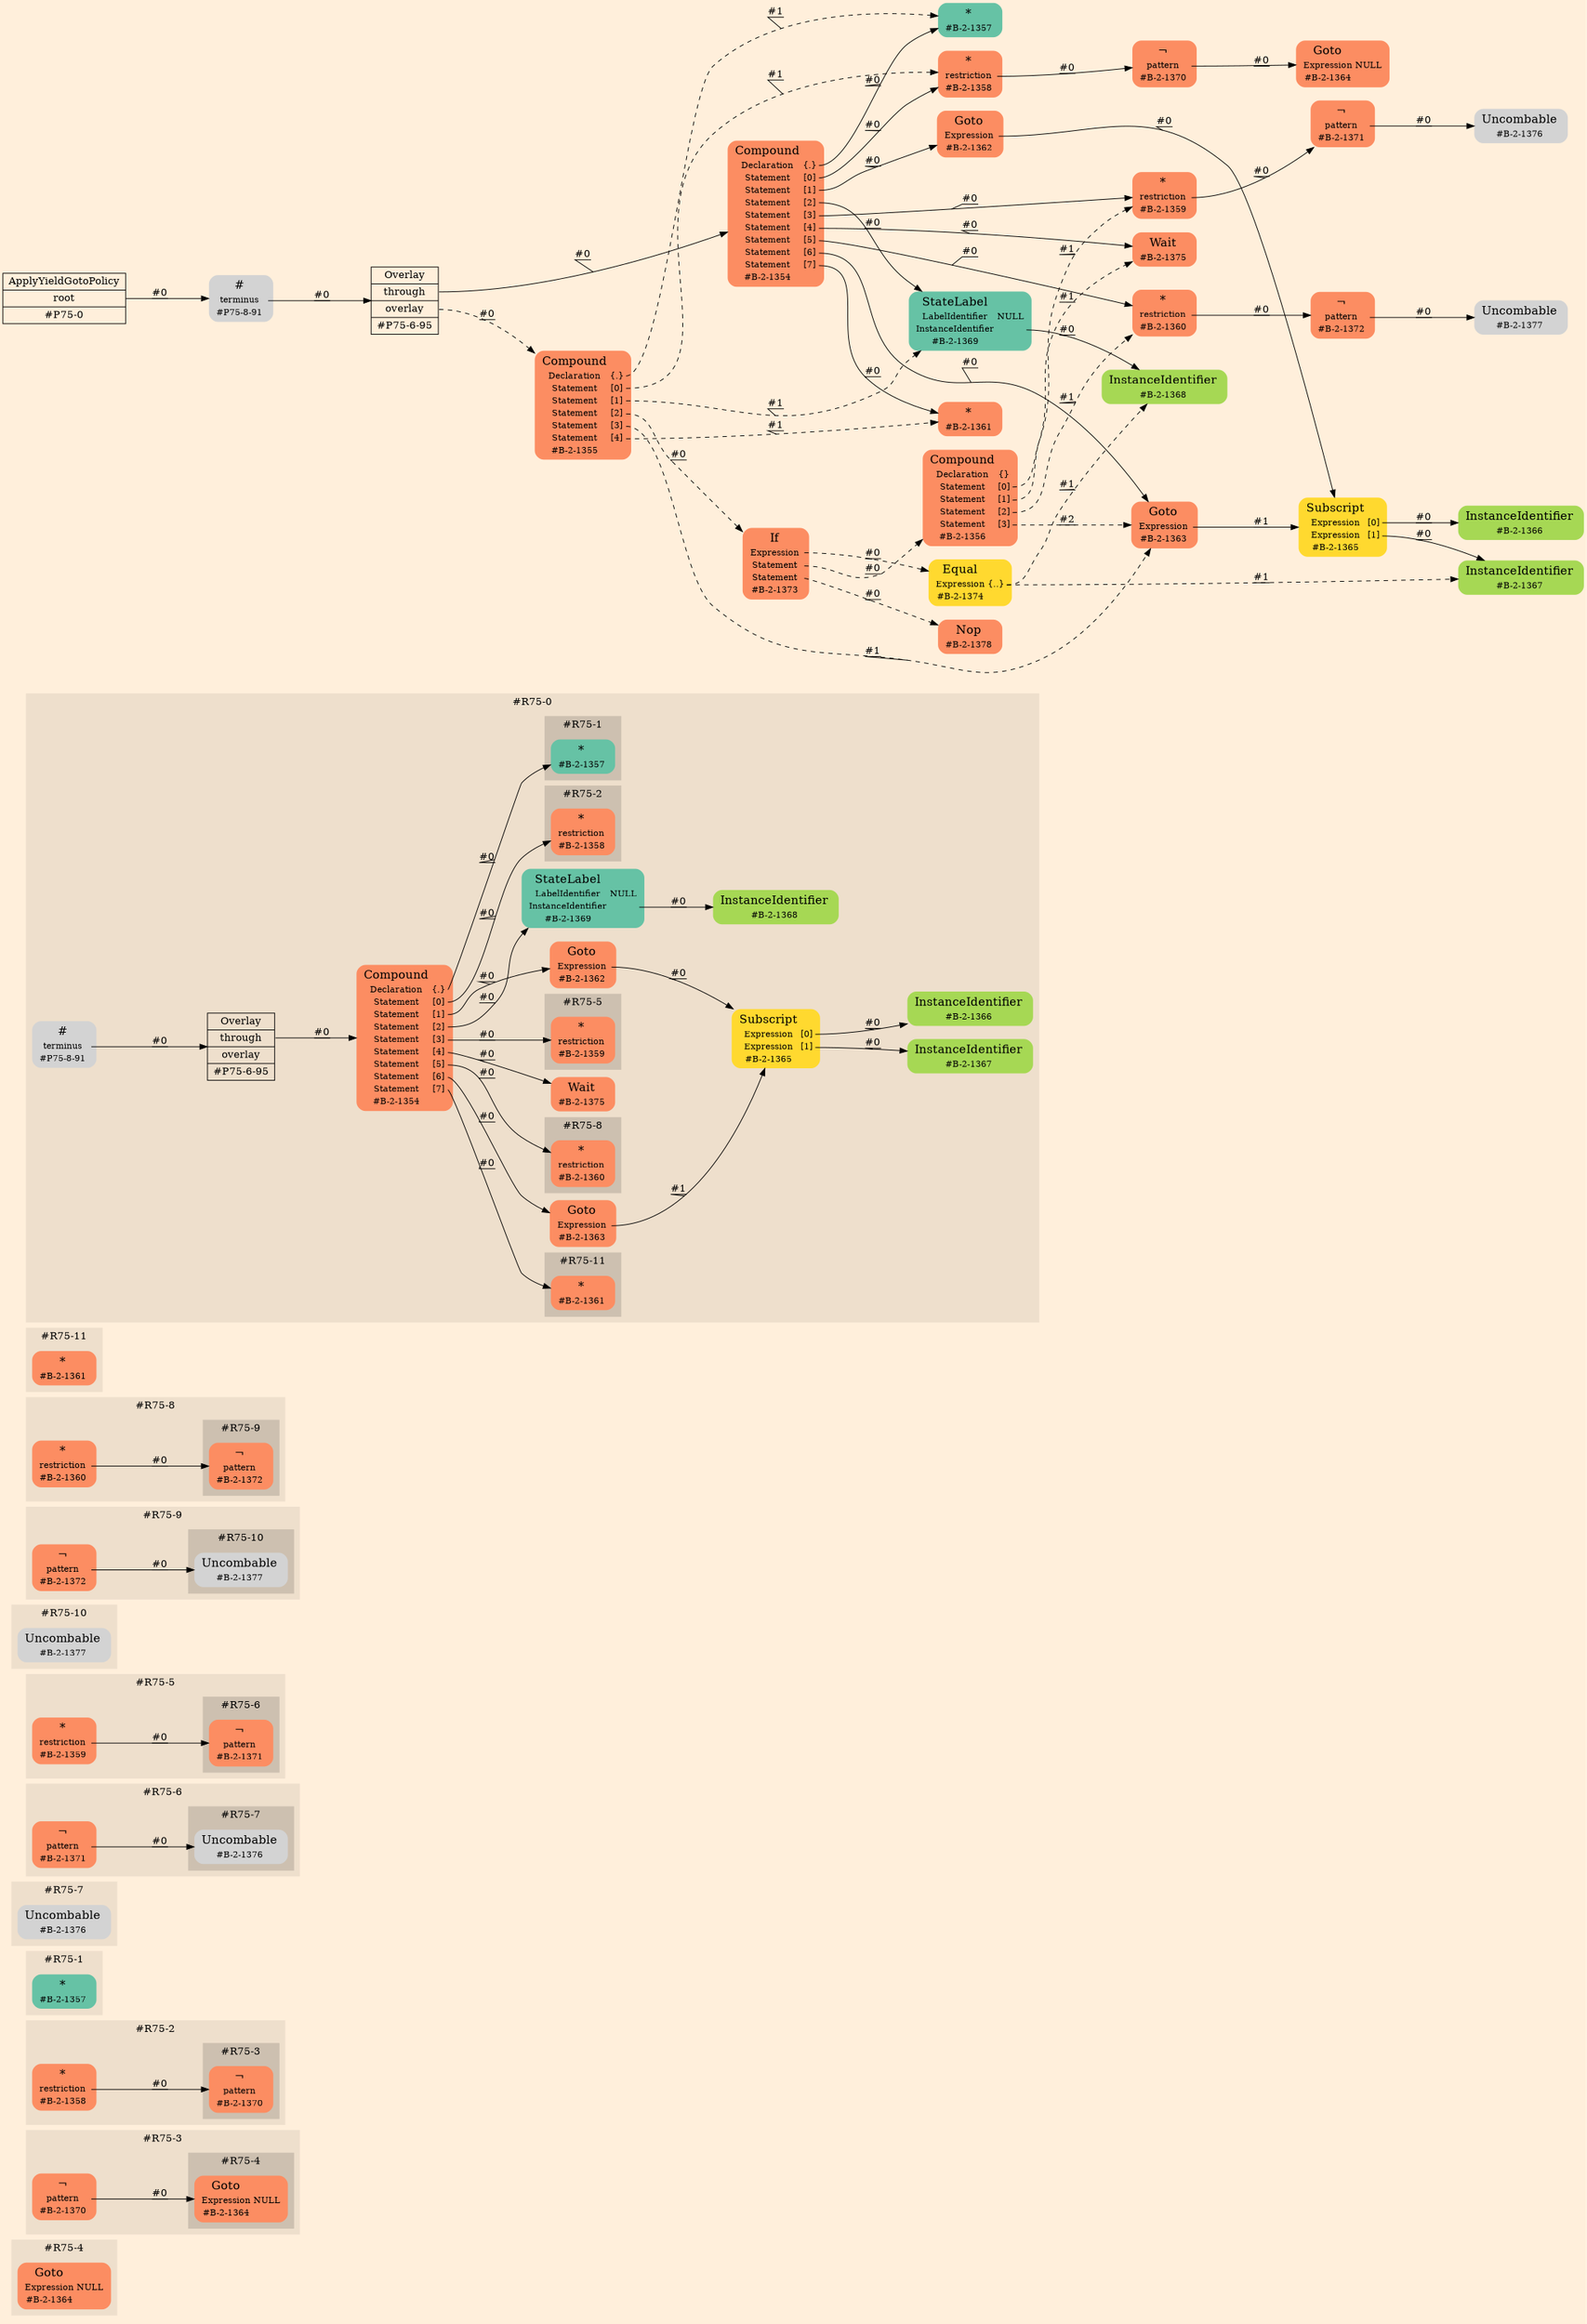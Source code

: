 digraph Inferno {
graph [
rankdir = "LR"
ranksep = 1.0
size = "14,20"
bgcolor = antiquewhite1
color = black
fontcolor = black
];
node [
];
subgraph "cluster#R75-4" {
label = "#R75-4"
style = "filled"
color = antiquewhite2
"#R75-4/#B-2-1364" [
shape = "plaintext"
fillcolor = "/set28/2"
label = <<TABLE BORDER="0" CELLBORDER="0" CELLSPACING="0">
 <TR>
  <TD><FONT POINT-SIZE="16.0">Goto</FONT></TD>
  <TD></TD>
 </TR>
 <TR>
  <TD>Expression</TD>
  <TD PORT="port0">NULL</TD>
 </TR>
 <TR>
  <TD>#B-2-1364</TD>
  <TD PORT="port1"></TD>
 </TR>
</TABLE>>
style = "rounded,filled"
fontsize = "12"
];
}
subgraph "cluster#R75-3" {
label = "#R75-3"
style = "filled"
color = antiquewhite2
"#R75-3/#B-2-1370" [
shape = "plaintext"
fillcolor = "/set28/2"
label = <<TABLE BORDER="0" CELLBORDER="0" CELLSPACING="0">
 <TR>
  <TD><FONT POINT-SIZE="16.0">¬</FONT></TD>
  <TD></TD>
 </TR>
 <TR>
  <TD>pattern</TD>
  <TD PORT="port0"></TD>
 </TR>
 <TR>
  <TD>#B-2-1370</TD>
  <TD PORT="port1"></TD>
 </TR>
</TABLE>>
style = "rounded,filled"
fontsize = "12"
];
subgraph "cluster#R75-4" {
label = "#R75-4"
style = "filled"
color = antiquewhite3
"#R75-3/#B-2-1364" [
shape = "plaintext"
fillcolor = "/set28/2"
label = <<TABLE BORDER="0" CELLBORDER="0" CELLSPACING="0">
 <TR>
  <TD><FONT POINT-SIZE="16.0">Goto</FONT></TD>
  <TD></TD>
 </TR>
 <TR>
  <TD>Expression</TD>
  <TD PORT="port0">NULL</TD>
 </TR>
 <TR>
  <TD>#B-2-1364</TD>
  <TD PORT="port1"></TD>
 </TR>
</TABLE>>
style = "rounded,filled"
fontsize = "12"
];
}
}
subgraph "cluster#R75-2" {
label = "#R75-2"
style = "filled"
color = antiquewhite2
"#R75-2/#B-2-1358" [
shape = "plaintext"
fillcolor = "/set28/2"
label = <<TABLE BORDER="0" CELLBORDER="0" CELLSPACING="0">
 <TR>
  <TD><FONT POINT-SIZE="16.0">*</FONT></TD>
  <TD></TD>
 </TR>
 <TR>
  <TD>restriction</TD>
  <TD PORT="port0"></TD>
 </TR>
 <TR>
  <TD>#B-2-1358</TD>
  <TD PORT="port1"></TD>
 </TR>
</TABLE>>
style = "rounded,filled"
fontsize = "12"
];
subgraph "cluster#R75-3" {
label = "#R75-3"
style = "filled"
color = antiquewhite3
"#R75-2/#B-2-1370" [
shape = "plaintext"
fillcolor = "/set28/2"
label = <<TABLE BORDER="0" CELLBORDER="0" CELLSPACING="0">
 <TR>
  <TD><FONT POINT-SIZE="16.0">¬</FONT></TD>
  <TD></TD>
 </TR>
 <TR>
  <TD>pattern</TD>
  <TD PORT="port0"></TD>
 </TR>
 <TR>
  <TD>#B-2-1370</TD>
  <TD PORT="port1"></TD>
 </TR>
</TABLE>>
style = "rounded,filled"
fontsize = "12"
];
}
}
subgraph "cluster#R75-1" {
label = "#R75-1"
style = "filled"
color = antiquewhite2
"#R75-1/#B-2-1357" [
shape = "plaintext"
fillcolor = "/set28/1"
label = <<TABLE BORDER="0" CELLBORDER="0" CELLSPACING="0">
 <TR>
  <TD><FONT POINT-SIZE="16.0">*</FONT></TD>
  <TD></TD>
 </TR>
 <TR>
  <TD>#B-2-1357</TD>
  <TD PORT="port0"></TD>
 </TR>
</TABLE>>
style = "rounded,filled"
fontsize = "12"
];
}
subgraph "cluster#R75-7" {
label = "#R75-7"
style = "filled"
color = antiquewhite2
"#R75-7/#B-2-1376" [
shape = "plaintext"
label = <<TABLE BORDER="0" CELLBORDER="0" CELLSPACING="0">
 <TR>
  <TD><FONT POINT-SIZE="16.0">Uncombable</FONT></TD>
  <TD></TD>
 </TR>
 <TR>
  <TD>#B-2-1376</TD>
  <TD PORT="port0"></TD>
 </TR>
</TABLE>>
style = "rounded,filled"
fontsize = "12"
];
}
subgraph "cluster#R75-6" {
label = "#R75-6"
style = "filled"
color = antiquewhite2
"#R75-6/#B-2-1371" [
shape = "plaintext"
fillcolor = "/set28/2"
label = <<TABLE BORDER="0" CELLBORDER="0" CELLSPACING="0">
 <TR>
  <TD><FONT POINT-SIZE="16.0">¬</FONT></TD>
  <TD></TD>
 </TR>
 <TR>
  <TD>pattern</TD>
  <TD PORT="port0"></TD>
 </TR>
 <TR>
  <TD>#B-2-1371</TD>
  <TD PORT="port1"></TD>
 </TR>
</TABLE>>
style = "rounded,filled"
fontsize = "12"
];
subgraph "cluster#R75-7" {
label = "#R75-7"
style = "filled"
color = antiquewhite3
"#R75-6/#B-2-1376" [
shape = "plaintext"
label = <<TABLE BORDER="0" CELLBORDER="0" CELLSPACING="0">
 <TR>
  <TD><FONT POINT-SIZE="16.0">Uncombable</FONT></TD>
  <TD></TD>
 </TR>
 <TR>
  <TD>#B-2-1376</TD>
  <TD PORT="port0"></TD>
 </TR>
</TABLE>>
style = "rounded,filled"
fontsize = "12"
];
}
}
subgraph "cluster#R75-5" {
label = "#R75-5"
style = "filled"
color = antiquewhite2
"#R75-5/#B-2-1359" [
shape = "plaintext"
fillcolor = "/set28/2"
label = <<TABLE BORDER="0" CELLBORDER="0" CELLSPACING="0">
 <TR>
  <TD><FONT POINT-SIZE="16.0">*</FONT></TD>
  <TD></TD>
 </TR>
 <TR>
  <TD>restriction</TD>
  <TD PORT="port0"></TD>
 </TR>
 <TR>
  <TD>#B-2-1359</TD>
  <TD PORT="port1"></TD>
 </TR>
</TABLE>>
style = "rounded,filled"
fontsize = "12"
];
subgraph "cluster#R75-6" {
label = "#R75-6"
style = "filled"
color = antiquewhite3
"#R75-5/#B-2-1371" [
shape = "plaintext"
fillcolor = "/set28/2"
label = <<TABLE BORDER="0" CELLBORDER="0" CELLSPACING="0">
 <TR>
  <TD><FONT POINT-SIZE="16.0">¬</FONT></TD>
  <TD></TD>
 </TR>
 <TR>
  <TD>pattern</TD>
  <TD PORT="port0"></TD>
 </TR>
 <TR>
  <TD>#B-2-1371</TD>
  <TD PORT="port1"></TD>
 </TR>
</TABLE>>
style = "rounded,filled"
fontsize = "12"
];
}
}
subgraph "cluster#R75-10" {
label = "#R75-10"
style = "filled"
color = antiquewhite2
"#R75-10/#B-2-1377" [
shape = "plaintext"
label = <<TABLE BORDER="0" CELLBORDER="0" CELLSPACING="0">
 <TR>
  <TD><FONT POINT-SIZE="16.0">Uncombable</FONT></TD>
  <TD></TD>
 </TR>
 <TR>
  <TD>#B-2-1377</TD>
  <TD PORT="port0"></TD>
 </TR>
</TABLE>>
style = "rounded,filled"
fontsize = "12"
];
}
subgraph "cluster#R75-9" {
label = "#R75-9"
style = "filled"
color = antiquewhite2
"#R75-9/#B-2-1372" [
shape = "plaintext"
fillcolor = "/set28/2"
label = <<TABLE BORDER="0" CELLBORDER="0" CELLSPACING="0">
 <TR>
  <TD><FONT POINT-SIZE="16.0">¬</FONT></TD>
  <TD></TD>
 </TR>
 <TR>
  <TD>pattern</TD>
  <TD PORT="port0"></TD>
 </TR>
 <TR>
  <TD>#B-2-1372</TD>
  <TD PORT="port1"></TD>
 </TR>
</TABLE>>
style = "rounded,filled"
fontsize = "12"
];
subgraph "cluster#R75-10" {
label = "#R75-10"
style = "filled"
color = antiquewhite3
"#R75-9/#B-2-1377" [
shape = "plaintext"
label = <<TABLE BORDER="0" CELLBORDER="0" CELLSPACING="0">
 <TR>
  <TD><FONT POINT-SIZE="16.0">Uncombable</FONT></TD>
  <TD></TD>
 </TR>
 <TR>
  <TD>#B-2-1377</TD>
  <TD PORT="port0"></TD>
 </TR>
</TABLE>>
style = "rounded,filled"
fontsize = "12"
];
}
}
subgraph "cluster#R75-8" {
label = "#R75-8"
style = "filled"
color = antiquewhite2
"#R75-8/#B-2-1360" [
shape = "plaintext"
fillcolor = "/set28/2"
label = <<TABLE BORDER="0" CELLBORDER="0" CELLSPACING="0">
 <TR>
  <TD><FONT POINT-SIZE="16.0">*</FONT></TD>
  <TD></TD>
 </TR>
 <TR>
  <TD>restriction</TD>
  <TD PORT="port0"></TD>
 </TR>
 <TR>
  <TD>#B-2-1360</TD>
  <TD PORT="port1"></TD>
 </TR>
</TABLE>>
style = "rounded,filled"
fontsize = "12"
];
subgraph "cluster#R75-9" {
label = "#R75-9"
style = "filled"
color = antiquewhite3
"#R75-8/#B-2-1372" [
shape = "plaintext"
fillcolor = "/set28/2"
label = <<TABLE BORDER="0" CELLBORDER="0" CELLSPACING="0">
 <TR>
  <TD><FONT POINT-SIZE="16.0">¬</FONT></TD>
  <TD></TD>
 </TR>
 <TR>
  <TD>pattern</TD>
  <TD PORT="port0"></TD>
 </TR>
 <TR>
  <TD>#B-2-1372</TD>
  <TD PORT="port1"></TD>
 </TR>
</TABLE>>
style = "rounded,filled"
fontsize = "12"
];
}
}
subgraph "cluster#R75-11" {
label = "#R75-11"
style = "filled"
color = antiquewhite2
"#R75-11/#B-2-1361" [
shape = "plaintext"
fillcolor = "/set28/2"
label = <<TABLE BORDER="0" CELLBORDER="0" CELLSPACING="0">
 <TR>
  <TD><FONT POINT-SIZE="16.0">*</FONT></TD>
  <TD></TD>
 </TR>
 <TR>
  <TD>#B-2-1361</TD>
  <TD PORT="port0"></TD>
 </TR>
</TABLE>>
style = "rounded,filled"
fontsize = "12"
];
}
subgraph "cluster#R75-0" {
label = "#R75-0"
style = "filled"
color = antiquewhite2
"#R75-0/#B-2-1375" [
shape = "plaintext"
fillcolor = "/set28/2"
label = <<TABLE BORDER="0" CELLBORDER="0" CELLSPACING="0">
 <TR>
  <TD><FONT POINT-SIZE="16.0">Wait</FONT></TD>
  <TD></TD>
 </TR>
 <TR>
  <TD>#B-2-1375</TD>
  <TD PORT="port0"></TD>
 </TR>
</TABLE>>
style = "rounded,filled"
fontsize = "12"
];
"#R75-0/#B-2-1368" [
shape = "plaintext"
fillcolor = "/set28/5"
label = <<TABLE BORDER="0" CELLBORDER="0" CELLSPACING="0">
 <TR>
  <TD><FONT POINT-SIZE="16.0">InstanceIdentifier</FONT></TD>
  <TD></TD>
 </TR>
 <TR>
  <TD>#B-2-1368</TD>
  <TD PORT="port0"></TD>
 </TR>
</TABLE>>
style = "rounded,filled"
fontsize = "12"
];
"#R75-0/#B-2-1366" [
shape = "plaintext"
fillcolor = "/set28/5"
label = <<TABLE BORDER="0" CELLBORDER="0" CELLSPACING="0">
 <TR>
  <TD><FONT POINT-SIZE="16.0">InstanceIdentifier</FONT></TD>
  <TD></TD>
 </TR>
 <TR>
  <TD>#B-2-1366</TD>
  <TD PORT="port0"></TD>
 </TR>
</TABLE>>
style = "rounded,filled"
fontsize = "12"
];
"#R75-0/#B-2-1367" [
shape = "plaintext"
fillcolor = "/set28/5"
label = <<TABLE BORDER="0" CELLBORDER="0" CELLSPACING="0">
 <TR>
  <TD><FONT POINT-SIZE="16.0">InstanceIdentifier</FONT></TD>
  <TD></TD>
 </TR>
 <TR>
  <TD>#B-2-1367</TD>
  <TD PORT="port0"></TD>
 </TR>
</TABLE>>
style = "rounded,filled"
fontsize = "12"
];
"#R75-0/#P75-6-95" [
shape = "record"
fillcolor = antiquewhite2
label = "<fixed> Overlay | <port0> through | <port1> overlay | <port2> #P75-6-95"
style = "filled"
fontsize = "14"
color = black
fontcolor = black
];
"#R75-0/#P75-8-91" [
shape = "plaintext"
label = <<TABLE BORDER="0" CELLBORDER="0" CELLSPACING="0">
 <TR>
  <TD><FONT POINT-SIZE="16.0">#</FONT></TD>
  <TD></TD>
 </TR>
 <TR>
  <TD>terminus</TD>
  <TD PORT="port0"></TD>
 </TR>
 <TR>
  <TD>#P75-8-91</TD>
  <TD PORT="port1"></TD>
 </TR>
</TABLE>>
style = "rounded,filled"
fontsize = "12"
];
"#R75-0/#B-2-1363" [
shape = "plaintext"
fillcolor = "/set28/2"
label = <<TABLE BORDER="0" CELLBORDER="0" CELLSPACING="0">
 <TR>
  <TD><FONT POINT-SIZE="16.0">Goto</FONT></TD>
  <TD></TD>
 </TR>
 <TR>
  <TD>Expression</TD>
  <TD PORT="port0"></TD>
 </TR>
 <TR>
  <TD>#B-2-1363</TD>
  <TD PORT="port1"></TD>
 </TR>
</TABLE>>
style = "rounded,filled"
fontsize = "12"
];
"#R75-0/#B-2-1354" [
shape = "plaintext"
fillcolor = "/set28/2"
label = <<TABLE BORDER="0" CELLBORDER="0" CELLSPACING="0">
 <TR>
  <TD><FONT POINT-SIZE="16.0">Compound</FONT></TD>
  <TD></TD>
 </TR>
 <TR>
  <TD>Declaration</TD>
  <TD PORT="port0">{.}</TD>
 </TR>
 <TR>
  <TD>Statement</TD>
  <TD PORT="port1">[0]</TD>
 </TR>
 <TR>
  <TD>Statement</TD>
  <TD PORT="port2">[1]</TD>
 </TR>
 <TR>
  <TD>Statement</TD>
  <TD PORT="port3">[2]</TD>
 </TR>
 <TR>
  <TD>Statement</TD>
  <TD PORT="port4">[3]</TD>
 </TR>
 <TR>
  <TD>Statement</TD>
  <TD PORT="port5">[4]</TD>
 </TR>
 <TR>
  <TD>Statement</TD>
  <TD PORT="port6">[5]</TD>
 </TR>
 <TR>
  <TD>Statement</TD>
  <TD PORT="port7">[6]</TD>
 </TR>
 <TR>
  <TD>Statement</TD>
  <TD PORT="port8">[7]</TD>
 </TR>
 <TR>
  <TD>#B-2-1354</TD>
  <TD PORT="port9"></TD>
 </TR>
</TABLE>>
style = "rounded,filled"
fontsize = "12"
];
"#R75-0/#B-2-1369" [
shape = "plaintext"
fillcolor = "/set28/1"
label = <<TABLE BORDER="0" CELLBORDER="0" CELLSPACING="0">
 <TR>
  <TD><FONT POINT-SIZE="16.0">StateLabel</FONT></TD>
  <TD></TD>
 </TR>
 <TR>
  <TD>LabelIdentifier</TD>
  <TD PORT="port0">NULL</TD>
 </TR>
 <TR>
  <TD>InstanceIdentifier</TD>
  <TD PORT="port1"></TD>
 </TR>
 <TR>
  <TD>#B-2-1369</TD>
  <TD PORT="port2"></TD>
 </TR>
</TABLE>>
style = "rounded,filled"
fontsize = "12"
];
"#R75-0/#B-2-1362" [
shape = "plaintext"
fillcolor = "/set28/2"
label = <<TABLE BORDER="0" CELLBORDER="0" CELLSPACING="0">
 <TR>
  <TD><FONT POINT-SIZE="16.0">Goto</FONT></TD>
  <TD></TD>
 </TR>
 <TR>
  <TD>Expression</TD>
  <TD PORT="port0"></TD>
 </TR>
 <TR>
  <TD>#B-2-1362</TD>
  <TD PORT="port1"></TD>
 </TR>
</TABLE>>
style = "rounded,filled"
fontsize = "12"
];
"#R75-0/#B-2-1365" [
shape = "plaintext"
fillcolor = "/set28/6"
label = <<TABLE BORDER="0" CELLBORDER="0" CELLSPACING="0">
 <TR>
  <TD><FONT POINT-SIZE="16.0">Subscript</FONT></TD>
  <TD></TD>
 </TR>
 <TR>
  <TD>Expression</TD>
  <TD PORT="port0">[0]</TD>
 </TR>
 <TR>
  <TD>Expression</TD>
  <TD PORT="port1">[1]</TD>
 </TR>
 <TR>
  <TD>#B-2-1365</TD>
  <TD PORT="port2"></TD>
 </TR>
</TABLE>>
style = "rounded,filled"
fontsize = "12"
];
subgraph "cluster#R75-11" {
label = "#R75-11"
style = "filled"
color = antiquewhite3
"#R75-0/#B-2-1361" [
shape = "plaintext"
fillcolor = "/set28/2"
label = <<TABLE BORDER="0" CELLBORDER="0" CELLSPACING="0">
 <TR>
  <TD><FONT POINT-SIZE="16.0">*</FONT></TD>
  <TD></TD>
 </TR>
 <TR>
  <TD>#B-2-1361</TD>
  <TD PORT="port0"></TD>
 </TR>
</TABLE>>
style = "rounded,filled"
fontsize = "12"
];
}
subgraph "cluster#R75-8" {
label = "#R75-8"
style = "filled"
color = antiquewhite3
"#R75-0/#B-2-1360" [
shape = "plaintext"
fillcolor = "/set28/2"
label = <<TABLE BORDER="0" CELLBORDER="0" CELLSPACING="0">
 <TR>
  <TD><FONT POINT-SIZE="16.0">*</FONT></TD>
  <TD></TD>
 </TR>
 <TR>
  <TD>restriction</TD>
  <TD PORT="port0"></TD>
 </TR>
 <TR>
  <TD>#B-2-1360</TD>
  <TD PORT="port1"></TD>
 </TR>
</TABLE>>
style = "rounded,filled"
fontsize = "12"
];
}
subgraph "cluster#R75-5" {
label = "#R75-5"
style = "filled"
color = antiquewhite3
"#R75-0/#B-2-1359" [
shape = "plaintext"
fillcolor = "/set28/2"
label = <<TABLE BORDER="0" CELLBORDER="0" CELLSPACING="0">
 <TR>
  <TD><FONT POINT-SIZE="16.0">*</FONT></TD>
  <TD></TD>
 </TR>
 <TR>
  <TD>restriction</TD>
  <TD PORT="port0"></TD>
 </TR>
 <TR>
  <TD>#B-2-1359</TD>
  <TD PORT="port1"></TD>
 </TR>
</TABLE>>
style = "rounded,filled"
fontsize = "12"
];
}
subgraph "cluster#R75-1" {
label = "#R75-1"
style = "filled"
color = antiquewhite3
"#R75-0/#B-2-1357" [
shape = "plaintext"
fillcolor = "/set28/1"
label = <<TABLE BORDER="0" CELLBORDER="0" CELLSPACING="0">
 <TR>
  <TD><FONT POINT-SIZE="16.0">*</FONT></TD>
  <TD></TD>
 </TR>
 <TR>
  <TD>#B-2-1357</TD>
  <TD PORT="port0"></TD>
 </TR>
</TABLE>>
style = "rounded,filled"
fontsize = "12"
];
}
subgraph "cluster#R75-2" {
label = "#R75-2"
style = "filled"
color = antiquewhite3
"#R75-0/#B-2-1358" [
shape = "plaintext"
fillcolor = "/set28/2"
label = <<TABLE BORDER="0" CELLBORDER="0" CELLSPACING="0">
 <TR>
  <TD><FONT POINT-SIZE="16.0">*</FONT></TD>
  <TD></TD>
 </TR>
 <TR>
  <TD>restriction</TD>
  <TD PORT="port0"></TD>
 </TR>
 <TR>
  <TD>#B-2-1358</TD>
  <TD PORT="port1"></TD>
 </TR>
</TABLE>>
style = "rounded,filled"
fontsize = "12"
];
}
}
"CR#P75-0" [
shape = "record"
fillcolor = antiquewhite1
label = "<fixed> ApplyYieldGotoPolicy | <port0> root | <port1> #P75-0"
style = "filled"
fontsize = "14"
color = black
fontcolor = black
];
"#P75-8-91" [
shape = "plaintext"
label = <<TABLE BORDER="0" CELLBORDER="0" CELLSPACING="0">
 <TR>
  <TD><FONT POINT-SIZE="16.0">#</FONT></TD>
  <TD></TD>
 </TR>
 <TR>
  <TD>terminus</TD>
  <TD PORT="port0"></TD>
 </TR>
 <TR>
  <TD>#P75-8-91</TD>
  <TD PORT="port1"></TD>
 </TR>
</TABLE>>
style = "rounded,filled"
fontsize = "12"
];
"#P75-6-95" [
shape = "record"
fillcolor = antiquewhite1
label = "<fixed> Overlay | <port0> through | <port1> overlay | <port2> #P75-6-95"
style = "filled"
fontsize = "14"
color = black
fontcolor = black
];
"#B-2-1354" [
shape = "plaintext"
fillcolor = "/set28/2"
label = <<TABLE BORDER="0" CELLBORDER="0" CELLSPACING="0">
 <TR>
  <TD><FONT POINT-SIZE="16.0">Compound</FONT></TD>
  <TD></TD>
 </TR>
 <TR>
  <TD>Declaration</TD>
  <TD PORT="port0">{.}</TD>
 </TR>
 <TR>
  <TD>Statement</TD>
  <TD PORT="port1">[0]</TD>
 </TR>
 <TR>
  <TD>Statement</TD>
  <TD PORT="port2">[1]</TD>
 </TR>
 <TR>
  <TD>Statement</TD>
  <TD PORT="port3">[2]</TD>
 </TR>
 <TR>
  <TD>Statement</TD>
  <TD PORT="port4">[3]</TD>
 </TR>
 <TR>
  <TD>Statement</TD>
  <TD PORT="port5">[4]</TD>
 </TR>
 <TR>
  <TD>Statement</TD>
  <TD PORT="port6">[5]</TD>
 </TR>
 <TR>
  <TD>Statement</TD>
  <TD PORT="port7">[6]</TD>
 </TR>
 <TR>
  <TD>Statement</TD>
  <TD PORT="port8">[7]</TD>
 </TR>
 <TR>
  <TD>#B-2-1354</TD>
  <TD PORT="port9"></TD>
 </TR>
</TABLE>>
style = "rounded,filled"
fontsize = "12"
];
"#B-2-1357" [
shape = "plaintext"
fillcolor = "/set28/1"
label = <<TABLE BORDER="0" CELLBORDER="0" CELLSPACING="0">
 <TR>
  <TD><FONT POINT-SIZE="16.0">*</FONT></TD>
  <TD></TD>
 </TR>
 <TR>
  <TD>#B-2-1357</TD>
  <TD PORT="port0"></TD>
 </TR>
</TABLE>>
style = "rounded,filled"
fontsize = "12"
];
"#B-2-1358" [
shape = "plaintext"
fillcolor = "/set28/2"
label = <<TABLE BORDER="0" CELLBORDER="0" CELLSPACING="0">
 <TR>
  <TD><FONT POINT-SIZE="16.0">*</FONT></TD>
  <TD></TD>
 </TR>
 <TR>
  <TD>restriction</TD>
  <TD PORT="port0"></TD>
 </TR>
 <TR>
  <TD>#B-2-1358</TD>
  <TD PORT="port1"></TD>
 </TR>
</TABLE>>
style = "rounded,filled"
fontsize = "12"
];
"#B-2-1370" [
shape = "plaintext"
fillcolor = "/set28/2"
label = <<TABLE BORDER="0" CELLBORDER="0" CELLSPACING="0">
 <TR>
  <TD><FONT POINT-SIZE="16.0">¬</FONT></TD>
  <TD></TD>
 </TR>
 <TR>
  <TD>pattern</TD>
  <TD PORT="port0"></TD>
 </TR>
 <TR>
  <TD>#B-2-1370</TD>
  <TD PORT="port1"></TD>
 </TR>
</TABLE>>
style = "rounded,filled"
fontsize = "12"
];
"#B-2-1364" [
shape = "plaintext"
fillcolor = "/set28/2"
label = <<TABLE BORDER="0" CELLBORDER="0" CELLSPACING="0">
 <TR>
  <TD><FONT POINT-SIZE="16.0">Goto</FONT></TD>
  <TD></TD>
 </TR>
 <TR>
  <TD>Expression</TD>
  <TD PORT="port0">NULL</TD>
 </TR>
 <TR>
  <TD>#B-2-1364</TD>
  <TD PORT="port1"></TD>
 </TR>
</TABLE>>
style = "rounded,filled"
fontsize = "12"
];
"#B-2-1362" [
shape = "plaintext"
fillcolor = "/set28/2"
label = <<TABLE BORDER="0" CELLBORDER="0" CELLSPACING="0">
 <TR>
  <TD><FONT POINT-SIZE="16.0">Goto</FONT></TD>
  <TD></TD>
 </TR>
 <TR>
  <TD>Expression</TD>
  <TD PORT="port0"></TD>
 </TR>
 <TR>
  <TD>#B-2-1362</TD>
  <TD PORT="port1"></TD>
 </TR>
</TABLE>>
style = "rounded,filled"
fontsize = "12"
];
"#B-2-1365" [
shape = "plaintext"
fillcolor = "/set28/6"
label = <<TABLE BORDER="0" CELLBORDER="0" CELLSPACING="0">
 <TR>
  <TD><FONT POINT-SIZE="16.0">Subscript</FONT></TD>
  <TD></TD>
 </TR>
 <TR>
  <TD>Expression</TD>
  <TD PORT="port0">[0]</TD>
 </TR>
 <TR>
  <TD>Expression</TD>
  <TD PORT="port1">[1]</TD>
 </TR>
 <TR>
  <TD>#B-2-1365</TD>
  <TD PORT="port2"></TD>
 </TR>
</TABLE>>
style = "rounded,filled"
fontsize = "12"
];
"#B-2-1366" [
shape = "plaintext"
fillcolor = "/set28/5"
label = <<TABLE BORDER="0" CELLBORDER="0" CELLSPACING="0">
 <TR>
  <TD><FONT POINT-SIZE="16.0">InstanceIdentifier</FONT></TD>
  <TD></TD>
 </TR>
 <TR>
  <TD>#B-2-1366</TD>
  <TD PORT="port0"></TD>
 </TR>
</TABLE>>
style = "rounded,filled"
fontsize = "12"
];
"#B-2-1367" [
shape = "plaintext"
fillcolor = "/set28/5"
label = <<TABLE BORDER="0" CELLBORDER="0" CELLSPACING="0">
 <TR>
  <TD><FONT POINT-SIZE="16.0">InstanceIdentifier</FONT></TD>
  <TD></TD>
 </TR>
 <TR>
  <TD>#B-2-1367</TD>
  <TD PORT="port0"></TD>
 </TR>
</TABLE>>
style = "rounded,filled"
fontsize = "12"
];
"#B-2-1369" [
shape = "plaintext"
fillcolor = "/set28/1"
label = <<TABLE BORDER="0" CELLBORDER="0" CELLSPACING="0">
 <TR>
  <TD><FONT POINT-SIZE="16.0">StateLabel</FONT></TD>
  <TD></TD>
 </TR>
 <TR>
  <TD>LabelIdentifier</TD>
  <TD PORT="port0">NULL</TD>
 </TR>
 <TR>
  <TD>InstanceIdentifier</TD>
  <TD PORT="port1"></TD>
 </TR>
 <TR>
  <TD>#B-2-1369</TD>
  <TD PORT="port2"></TD>
 </TR>
</TABLE>>
style = "rounded,filled"
fontsize = "12"
];
"#B-2-1368" [
shape = "plaintext"
fillcolor = "/set28/5"
label = <<TABLE BORDER="0" CELLBORDER="0" CELLSPACING="0">
 <TR>
  <TD><FONT POINT-SIZE="16.0">InstanceIdentifier</FONT></TD>
  <TD></TD>
 </TR>
 <TR>
  <TD>#B-2-1368</TD>
  <TD PORT="port0"></TD>
 </TR>
</TABLE>>
style = "rounded,filled"
fontsize = "12"
];
"#B-2-1359" [
shape = "plaintext"
fillcolor = "/set28/2"
label = <<TABLE BORDER="0" CELLBORDER="0" CELLSPACING="0">
 <TR>
  <TD><FONT POINT-SIZE="16.0">*</FONT></TD>
  <TD></TD>
 </TR>
 <TR>
  <TD>restriction</TD>
  <TD PORT="port0"></TD>
 </TR>
 <TR>
  <TD>#B-2-1359</TD>
  <TD PORT="port1"></TD>
 </TR>
</TABLE>>
style = "rounded,filled"
fontsize = "12"
];
"#B-2-1371" [
shape = "plaintext"
fillcolor = "/set28/2"
label = <<TABLE BORDER="0" CELLBORDER="0" CELLSPACING="0">
 <TR>
  <TD><FONT POINT-SIZE="16.0">¬</FONT></TD>
  <TD></TD>
 </TR>
 <TR>
  <TD>pattern</TD>
  <TD PORT="port0"></TD>
 </TR>
 <TR>
  <TD>#B-2-1371</TD>
  <TD PORT="port1"></TD>
 </TR>
</TABLE>>
style = "rounded,filled"
fontsize = "12"
];
"#B-2-1376" [
shape = "plaintext"
label = <<TABLE BORDER="0" CELLBORDER="0" CELLSPACING="0">
 <TR>
  <TD><FONT POINT-SIZE="16.0">Uncombable</FONT></TD>
  <TD></TD>
 </TR>
 <TR>
  <TD>#B-2-1376</TD>
  <TD PORT="port0"></TD>
 </TR>
</TABLE>>
style = "rounded,filled"
fontsize = "12"
];
"#B-2-1375" [
shape = "plaintext"
fillcolor = "/set28/2"
label = <<TABLE BORDER="0" CELLBORDER="0" CELLSPACING="0">
 <TR>
  <TD><FONT POINT-SIZE="16.0">Wait</FONT></TD>
  <TD></TD>
 </TR>
 <TR>
  <TD>#B-2-1375</TD>
  <TD PORT="port0"></TD>
 </TR>
</TABLE>>
style = "rounded,filled"
fontsize = "12"
];
"#B-2-1360" [
shape = "plaintext"
fillcolor = "/set28/2"
label = <<TABLE BORDER="0" CELLBORDER="0" CELLSPACING="0">
 <TR>
  <TD><FONT POINT-SIZE="16.0">*</FONT></TD>
  <TD></TD>
 </TR>
 <TR>
  <TD>restriction</TD>
  <TD PORT="port0"></TD>
 </TR>
 <TR>
  <TD>#B-2-1360</TD>
  <TD PORT="port1"></TD>
 </TR>
</TABLE>>
style = "rounded,filled"
fontsize = "12"
];
"#B-2-1372" [
shape = "plaintext"
fillcolor = "/set28/2"
label = <<TABLE BORDER="0" CELLBORDER="0" CELLSPACING="0">
 <TR>
  <TD><FONT POINT-SIZE="16.0">¬</FONT></TD>
  <TD></TD>
 </TR>
 <TR>
  <TD>pattern</TD>
  <TD PORT="port0"></TD>
 </TR>
 <TR>
  <TD>#B-2-1372</TD>
  <TD PORT="port1"></TD>
 </TR>
</TABLE>>
style = "rounded,filled"
fontsize = "12"
];
"#B-2-1377" [
shape = "plaintext"
label = <<TABLE BORDER="0" CELLBORDER="0" CELLSPACING="0">
 <TR>
  <TD><FONT POINT-SIZE="16.0">Uncombable</FONT></TD>
  <TD></TD>
 </TR>
 <TR>
  <TD>#B-2-1377</TD>
  <TD PORT="port0"></TD>
 </TR>
</TABLE>>
style = "rounded,filled"
fontsize = "12"
];
"#B-2-1363" [
shape = "plaintext"
fillcolor = "/set28/2"
label = <<TABLE BORDER="0" CELLBORDER="0" CELLSPACING="0">
 <TR>
  <TD><FONT POINT-SIZE="16.0">Goto</FONT></TD>
  <TD></TD>
 </TR>
 <TR>
  <TD>Expression</TD>
  <TD PORT="port0"></TD>
 </TR>
 <TR>
  <TD>#B-2-1363</TD>
  <TD PORT="port1"></TD>
 </TR>
</TABLE>>
style = "rounded,filled"
fontsize = "12"
];
"#B-2-1361" [
shape = "plaintext"
fillcolor = "/set28/2"
label = <<TABLE BORDER="0" CELLBORDER="0" CELLSPACING="0">
 <TR>
  <TD><FONT POINT-SIZE="16.0">*</FONT></TD>
  <TD></TD>
 </TR>
 <TR>
  <TD>#B-2-1361</TD>
  <TD PORT="port0"></TD>
 </TR>
</TABLE>>
style = "rounded,filled"
fontsize = "12"
];
"#B-2-1355" [
shape = "plaintext"
fillcolor = "/set28/2"
label = <<TABLE BORDER="0" CELLBORDER="0" CELLSPACING="0">
 <TR>
  <TD><FONT POINT-SIZE="16.0">Compound</FONT></TD>
  <TD></TD>
 </TR>
 <TR>
  <TD>Declaration</TD>
  <TD PORT="port0">{.}</TD>
 </TR>
 <TR>
  <TD>Statement</TD>
  <TD PORT="port1">[0]</TD>
 </TR>
 <TR>
  <TD>Statement</TD>
  <TD PORT="port2">[1]</TD>
 </TR>
 <TR>
  <TD>Statement</TD>
  <TD PORT="port3">[2]</TD>
 </TR>
 <TR>
  <TD>Statement</TD>
  <TD PORT="port4">[3]</TD>
 </TR>
 <TR>
  <TD>Statement</TD>
  <TD PORT="port5">[4]</TD>
 </TR>
 <TR>
  <TD>#B-2-1355</TD>
  <TD PORT="port6"></TD>
 </TR>
</TABLE>>
style = "rounded,filled"
fontsize = "12"
];
"#B-2-1373" [
shape = "plaintext"
fillcolor = "/set28/2"
label = <<TABLE BORDER="0" CELLBORDER="0" CELLSPACING="0">
 <TR>
  <TD><FONT POINT-SIZE="16.0">If</FONT></TD>
  <TD></TD>
 </TR>
 <TR>
  <TD>Expression</TD>
  <TD PORT="port0"></TD>
 </TR>
 <TR>
  <TD>Statement</TD>
  <TD PORT="port1"></TD>
 </TR>
 <TR>
  <TD>Statement</TD>
  <TD PORT="port2"></TD>
 </TR>
 <TR>
  <TD>#B-2-1373</TD>
  <TD PORT="port3"></TD>
 </TR>
</TABLE>>
style = "rounded,filled"
fontsize = "12"
];
"#B-2-1374" [
shape = "plaintext"
fillcolor = "/set28/6"
label = <<TABLE BORDER="0" CELLBORDER="0" CELLSPACING="0">
 <TR>
  <TD><FONT POINT-SIZE="16.0">Equal</FONT></TD>
  <TD></TD>
 </TR>
 <TR>
  <TD>Expression</TD>
  <TD PORT="port0">{..}</TD>
 </TR>
 <TR>
  <TD>#B-2-1374</TD>
  <TD PORT="port1"></TD>
 </TR>
</TABLE>>
style = "rounded,filled"
fontsize = "12"
];
"#B-2-1356" [
shape = "plaintext"
fillcolor = "/set28/2"
label = <<TABLE BORDER="0" CELLBORDER="0" CELLSPACING="0">
 <TR>
  <TD><FONT POINT-SIZE="16.0">Compound</FONT></TD>
  <TD></TD>
 </TR>
 <TR>
  <TD>Declaration</TD>
  <TD PORT="port0">{}</TD>
 </TR>
 <TR>
  <TD>Statement</TD>
  <TD PORT="port1">[0]</TD>
 </TR>
 <TR>
  <TD>Statement</TD>
  <TD PORT="port2">[1]</TD>
 </TR>
 <TR>
  <TD>Statement</TD>
  <TD PORT="port3">[2]</TD>
 </TR>
 <TR>
  <TD>Statement</TD>
  <TD PORT="port4">[3]</TD>
 </TR>
 <TR>
  <TD>#B-2-1356</TD>
  <TD PORT="port5"></TD>
 </TR>
</TABLE>>
style = "rounded,filled"
fontsize = "12"
];
"#B-2-1378" [
shape = "plaintext"
fillcolor = "/set28/2"
label = <<TABLE BORDER="0" CELLBORDER="0" CELLSPACING="0">
 <TR>
  <TD><FONT POINT-SIZE="16.0">Nop</FONT></TD>
  <TD></TD>
 </TR>
 <TR>
  <TD>#B-2-1378</TD>
  <TD PORT="port0"></TD>
 </TR>
</TABLE>>
style = "rounded,filled"
fontsize = "12"
];
"CR#P75-0":port0 -> "#P75-8-91" [style="solid"
label = "#0"
decorate = true
color = black
fontcolor = black
];
"#P75-8-91":port0 -> "#P75-6-95" [style="solid"
label = "#0"
decorate = true
color = black
fontcolor = black
];
"#P75-6-95":port0 -> "#B-2-1354" [style="solid"
label = "#0"
decorate = true
color = black
fontcolor = black
];
"#P75-6-95":port1 -> "#B-2-1355" [style="dashed"
label = "#0"
decorate = true
color = black
fontcolor = black
];
"#B-2-1354":port0 -> "#B-2-1357" [style="solid"
label = "#0"
decorate = true
color = black
fontcolor = black
];
"#B-2-1354":port1 -> "#B-2-1358" [style="solid"
label = "#0"
decorate = true
color = black
fontcolor = black
];
"#B-2-1354":port2 -> "#B-2-1362" [style="solid"
label = "#0"
decorate = true
color = black
fontcolor = black
];
"#B-2-1354":port3 -> "#B-2-1369" [style="solid"
label = "#0"
decorate = true
color = black
fontcolor = black
];
"#B-2-1354":port4 -> "#B-2-1359" [style="solid"
label = "#0"
decorate = true
color = black
fontcolor = black
];
"#B-2-1354":port5 -> "#B-2-1375" [style="solid"
label = "#0"
decorate = true
color = black
fontcolor = black
];
"#B-2-1354":port6 -> "#B-2-1360" [style="solid"
label = "#0"
decorate = true
color = black
fontcolor = black
];
"#B-2-1354":port7 -> "#B-2-1363" [style="solid"
label = "#0"
decorate = true
color = black
fontcolor = black
];
"#B-2-1354":port8 -> "#B-2-1361" [style="solid"
label = "#0"
decorate = true
color = black
fontcolor = black
];
"#B-2-1358":port0 -> "#B-2-1370" [style="solid"
label = "#0"
decorate = true
color = black
fontcolor = black
];
"#B-2-1370":port0 -> "#B-2-1364" [style="solid"
label = "#0"
decorate = true
color = black
fontcolor = black
];
"#B-2-1362":port0 -> "#B-2-1365" [style="solid"
label = "#0"
decorate = true
color = black
fontcolor = black
];
"#B-2-1365":port0 -> "#B-2-1366" [style="solid"
label = "#0"
decorate = true
color = black
fontcolor = black
];
"#B-2-1365":port1 -> "#B-2-1367" [style="solid"
label = "#0"
decorate = true
color = black
fontcolor = black
];
"#B-2-1369":port1 -> "#B-2-1368" [style="solid"
label = "#0"
decorate = true
color = black
fontcolor = black
];
"#B-2-1359":port0 -> "#B-2-1371" [style="solid"
label = "#0"
decorate = true
color = black
fontcolor = black
];
"#B-2-1371":port0 -> "#B-2-1376" [style="solid"
label = "#0"
decorate = true
color = black
fontcolor = black
];
"#B-2-1360":port0 -> "#B-2-1372" [style="solid"
label = "#0"
decorate = true
color = black
fontcolor = black
];
"#B-2-1372":port0 -> "#B-2-1377" [style="solid"
label = "#0"
decorate = true
color = black
fontcolor = black
];
"#B-2-1363":port0 -> "#B-2-1365" [style="solid"
label = "#1"
decorate = true
color = black
fontcolor = black
];
"#B-2-1355":port0 -> "#B-2-1357" [style="dashed"
label = "#1"
decorate = true
color = black
fontcolor = black
];
"#B-2-1355":port1 -> "#B-2-1358" [style="dashed"
label = "#1"
decorate = true
color = black
fontcolor = black
];
"#B-2-1355":port2 -> "#B-2-1369" [style="dashed"
label = "#1"
decorate = true
color = black
fontcolor = black
];
"#B-2-1355":port3 -> "#B-2-1373" [style="dashed"
label = "#0"
decorate = true
color = black
fontcolor = black
];
"#B-2-1355":port4 -> "#B-2-1363" [style="dashed"
label = "#1"
decorate = true
color = black
fontcolor = black
];
"#B-2-1355":port5 -> "#B-2-1361" [style="dashed"
label = "#1"
decorate = true
color = black
fontcolor = black
];
"#B-2-1373":port0 -> "#B-2-1374" [style="dashed"
label = "#0"
decorate = true
color = black
fontcolor = black
];
"#B-2-1373":port1 -> "#B-2-1356" [style="dashed"
label = "#0"
decorate = true
color = black
fontcolor = black
];
"#B-2-1373":port2 -> "#B-2-1378" [style="dashed"
label = "#0"
decorate = true
color = black
fontcolor = black
];
"#B-2-1374":port0 -> "#B-2-1367" [style="dashed"
label = "#1"
decorate = true
color = black
fontcolor = black
];
"#B-2-1374":port0 -> "#B-2-1368" [style="dashed"
label = "#1"
decorate = true
color = black
fontcolor = black
];
"#B-2-1356":port1 -> "#B-2-1359" [style="dashed"
label = "#1"
decorate = true
color = black
fontcolor = black
];
"#B-2-1356":port2 -> "#B-2-1375" [style="dashed"
label = "#1"
decorate = true
color = black
fontcolor = black
];
"#B-2-1356":port3 -> "#B-2-1360" [style="dashed"
label = "#1"
decorate = true
color = black
fontcolor = black
];
"#B-2-1356":port4 -> "#B-2-1363" [style="dashed"
label = "#2"
decorate = true
color = black
fontcolor = black
];
"#R75-0/#P75-6-95":port0 -> "#R75-0/#B-2-1354" [style="solid"
label = "#0"
decorate = true
color = black
fontcolor = black
];
"#R75-0/#P75-8-91":port0 -> "#R75-0/#P75-6-95" [style="solid"
label = "#0"
decorate = true
color = black
fontcolor = black
];
"#R75-0/#B-2-1363":port0 -> "#R75-0/#B-2-1365" [style="solid"
label = "#1"
decorate = true
color = black
fontcolor = black
];
"#R75-0/#B-2-1354":port0 -> "#R75-0/#B-2-1357" [style="solid"
label = "#0"
decorate = true
color = black
fontcolor = black
];
"#R75-0/#B-2-1354":port1 -> "#R75-0/#B-2-1358" [style="solid"
label = "#0"
decorate = true
color = black
fontcolor = black
];
"#R75-0/#B-2-1354":port2 -> "#R75-0/#B-2-1362" [style="solid"
label = "#0"
decorate = true
color = black
fontcolor = black
];
"#R75-0/#B-2-1354":port3 -> "#R75-0/#B-2-1369" [style="solid"
label = "#0"
decorate = true
color = black
fontcolor = black
];
"#R75-0/#B-2-1354":port4 -> "#R75-0/#B-2-1359" [style="solid"
label = "#0"
decorate = true
color = black
fontcolor = black
];
"#R75-0/#B-2-1354":port5 -> "#R75-0/#B-2-1375" [style="solid"
label = "#0"
decorate = true
color = black
fontcolor = black
];
"#R75-0/#B-2-1354":port6 -> "#R75-0/#B-2-1360" [style="solid"
label = "#0"
decorate = true
color = black
fontcolor = black
];
"#R75-0/#B-2-1354":port7 -> "#R75-0/#B-2-1363" [style="solid"
label = "#0"
decorate = true
color = black
fontcolor = black
];
"#R75-0/#B-2-1354":port8 -> "#R75-0/#B-2-1361" [style="solid"
label = "#0"
decorate = true
color = black
fontcolor = black
];
"#R75-0/#B-2-1369":port1 -> "#R75-0/#B-2-1368" [style="solid"
label = "#0"
decorate = true
color = black
fontcolor = black
];
"#R75-0/#B-2-1362":port0 -> "#R75-0/#B-2-1365" [style="solid"
label = "#0"
decorate = true
color = black
fontcolor = black
];
"#R75-0/#B-2-1365":port0 -> "#R75-0/#B-2-1366" [style="solid"
label = "#0"
decorate = true
color = black
fontcolor = black
];
"#R75-0/#B-2-1365":port1 -> "#R75-0/#B-2-1367" [style="solid"
label = "#0"
decorate = true
color = black
fontcolor = black
];
"#R75-8/#B-2-1360":port0 -> "#R75-8/#B-2-1372" [style="solid"
label = "#0"
decorate = true
color = black
fontcolor = black
];
"#R75-9/#B-2-1372":port0 -> "#R75-9/#B-2-1377" [style="solid"
label = "#0"
decorate = true
color = black
fontcolor = black
];
"#R75-5/#B-2-1359":port0 -> "#R75-5/#B-2-1371" [style="solid"
label = "#0"
decorate = true
color = black
fontcolor = black
];
"#R75-6/#B-2-1371":port0 -> "#R75-6/#B-2-1376" [style="solid"
label = "#0"
decorate = true
color = black
fontcolor = black
];
"#R75-2/#B-2-1358":port0 -> "#R75-2/#B-2-1370" [style="solid"
label = "#0"
decorate = true
color = black
fontcolor = black
];
"#R75-3/#B-2-1370":port0 -> "#R75-3/#B-2-1364" [style="solid"
label = "#0"
decorate = true
color = black
fontcolor = black
];
}
